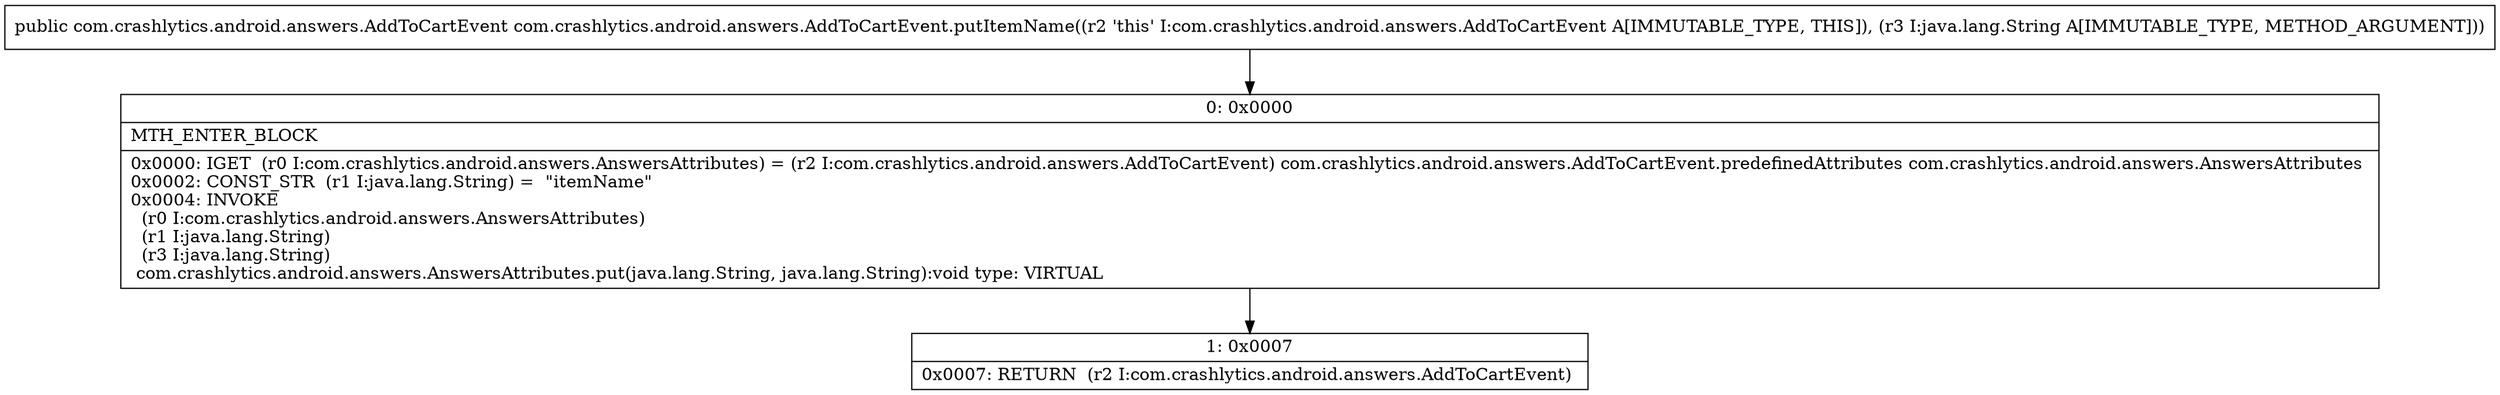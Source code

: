 digraph "CFG forcom.crashlytics.android.answers.AddToCartEvent.putItemName(Ljava\/lang\/String;)Lcom\/crashlytics\/android\/answers\/AddToCartEvent;" {
Node_0 [shape=record,label="{0\:\ 0x0000|MTH_ENTER_BLOCK\l|0x0000: IGET  (r0 I:com.crashlytics.android.answers.AnswersAttributes) = (r2 I:com.crashlytics.android.answers.AddToCartEvent) com.crashlytics.android.answers.AddToCartEvent.predefinedAttributes com.crashlytics.android.answers.AnswersAttributes \l0x0002: CONST_STR  (r1 I:java.lang.String) =  \"itemName\" \l0x0004: INVOKE  \l  (r0 I:com.crashlytics.android.answers.AnswersAttributes)\l  (r1 I:java.lang.String)\l  (r3 I:java.lang.String)\l com.crashlytics.android.answers.AnswersAttributes.put(java.lang.String, java.lang.String):void type: VIRTUAL \l}"];
Node_1 [shape=record,label="{1\:\ 0x0007|0x0007: RETURN  (r2 I:com.crashlytics.android.answers.AddToCartEvent) \l}"];
MethodNode[shape=record,label="{public com.crashlytics.android.answers.AddToCartEvent com.crashlytics.android.answers.AddToCartEvent.putItemName((r2 'this' I:com.crashlytics.android.answers.AddToCartEvent A[IMMUTABLE_TYPE, THIS]), (r3 I:java.lang.String A[IMMUTABLE_TYPE, METHOD_ARGUMENT])) }"];
MethodNode -> Node_0;
Node_0 -> Node_1;
}

